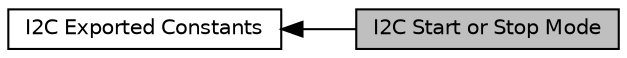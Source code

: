 digraph "I2C Start or Stop Mode"
{
  edge [fontname="Helvetica",fontsize="10",labelfontname="Helvetica",labelfontsize="10"];
  node [fontname="Helvetica",fontsize="10",shape=record];
  rankdir=LR;
  Node0 [label="I2C Start or Stop Mode",height=0.2,width=0.4,color="black", fillcolor="grey75", style="filled", fontcolor="black"];
  Node1 [label="I2C Exported Constants",height=0.2,width=0.4,color="black", fillcolor="white", style="filled",URL="$group___i2_c___exported___constants.html"];
  Node1->Node0 [shape=plaintext, dir="back", style="solid"];
}
